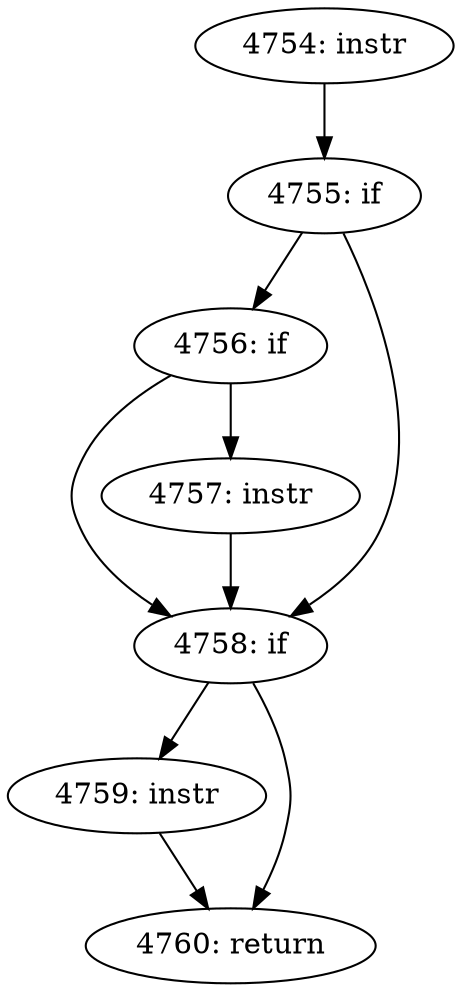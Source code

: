 digraph CFG_tcp_synack_rtt_meas {
4754 [label="4754: instr"]
	4754 -> 4755
4755 [label="4755: if"]
	4755 -> 4756
	4755 -> 4758
4756 [label="4756: if"]
	4756 -> 4757
	4756 -> 4758
4757 [label="4757: instr"]
	4757 -> 4758
4758 [label="4758: if"]
	4758 -> 4759
	4758 -> 4760
4759 [label="4759: instr"]
	4759 -> 4760
4760 [label="4760: return"]
	
}

